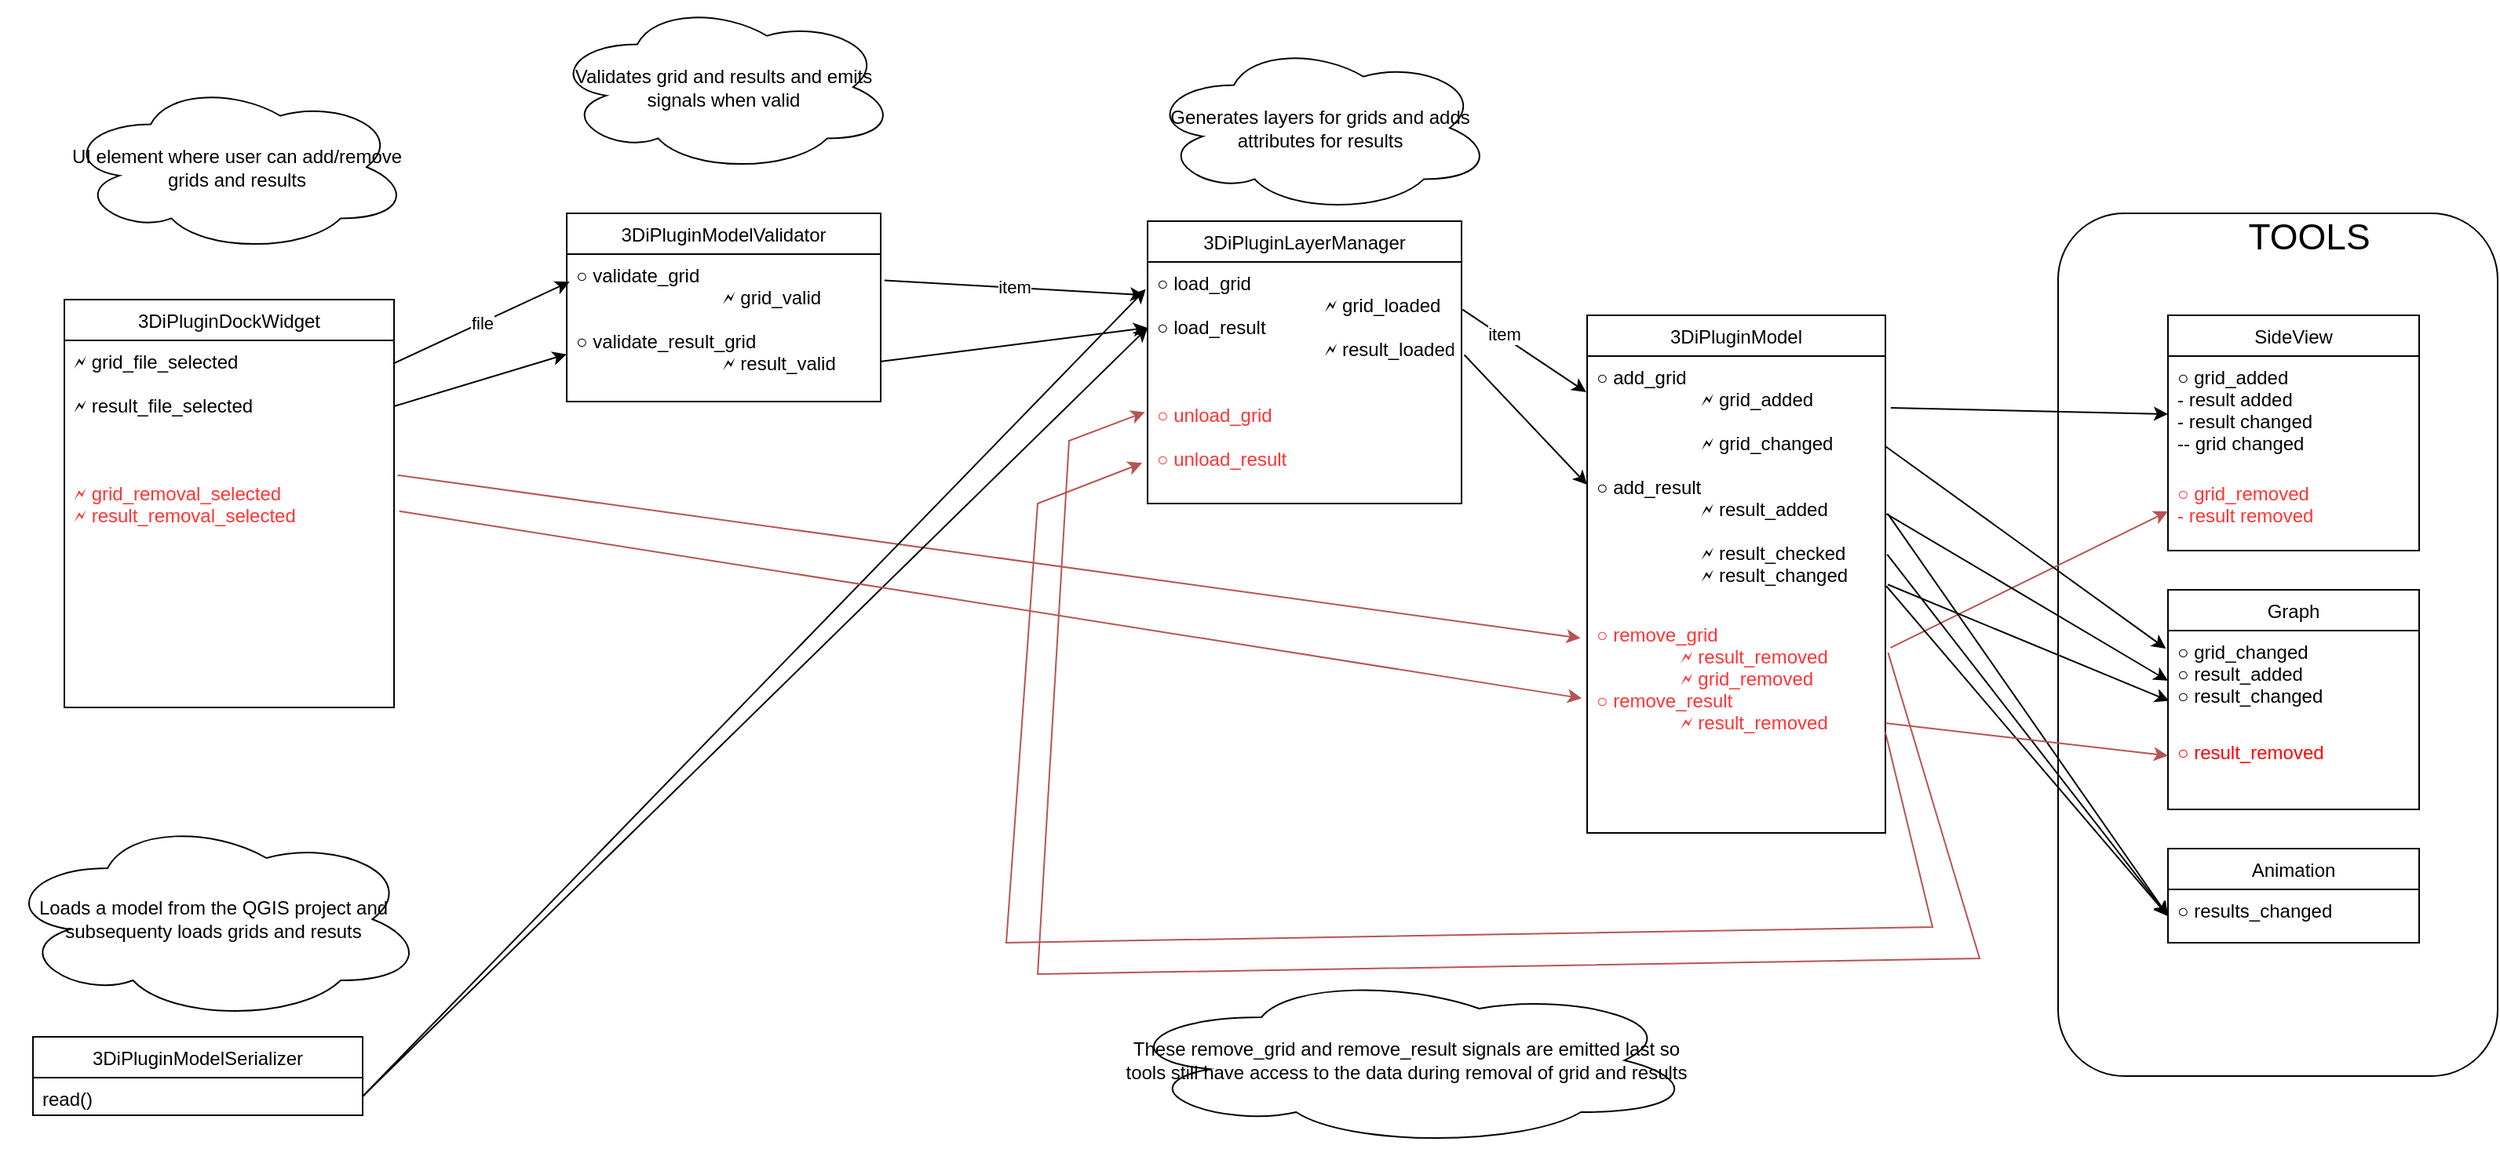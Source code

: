 <mxfile version="21.2.8" type="device">
  <diagram name="Page-1" id="b5b7bab2-c9e2-2cf4-8b2a-24fd1a2a6d21">
    <mxGraphModel dx="1793" dy="1088" grid="1" gridSize="10" guides="1" tooltips="1" connect="1" arrows="1" fold="1" page="1" pageScale="1" pageWidth="827" pageHeight="1169" background="none" math="0" shadow="0">
      <root>
        <mxCell id="0" />
        <mxCell id="1" parent="0" />
        <mxCell id="5HlFLYyAjReFzfFvpWD5-10" value="" style="rounded=1;whiteSpace=wrap;html=1;" parent="1" vertex="1">
          <mxGeometry x="1340" y="205" width="280" height="550" as="geometry" />
        </mxCell>
        <mxCell id="shywv9QNYz3xRIldoQkV-1" value="3DiPluginDockWidget" style="swimlane;fontStyle=0;childLayout=stackLayout;horizontal=1;startSize=26;fillColor=none;horizontalStack=0;resizeParent=1;resizeParentMax=0;resizeLast=0;collapsible=1;marginBottom=0;" parent="1" vertex="1">
          <mxGeometry x="70" y="260" width="210" height="260" as="geometry" />
        </mxCell>
        <mxCell id="shywv9QNYz3xRIldoQkV-2" value="🗲 grid_file_selected&#xa;&#xa;🗲 result_file_selected&#xa;" style="text;strokeColor=none;fillColor=none;align=left;verticalAlign=top;spacingLeft=4;spacingRight=4;overflow=hidden;rotatable=0;points=[[0,0.5],[1,0.5]];portConstraint=eastwest;" parent="shywv9QNYz3xRIldoQkV-1" vertex="1">
          <mxGeometry y="26" width="210" height="84" as="geometry" />
        </mxCell>
        <mxCell id="shywv9QNYz3xRIldoQkV-3" value="🗲 grid_removal_selected&#xa;🗲 result_removal_selected" style="text;strokeColor=none;fillColor=none;align=left;verticalAlign=top;spacingLeft=4;spacingRight=4;overflow=hidden;rotatable=0;points=[[0,0.5],[1,0.5]];portConstraint=eastwest;fontColor=#FF3333;" parent="shywv9QNYz3xRIldoQkV-1" vertex="1">
          <mxGeometry y="110" width="210" height="150" as="geometry" />
        </mxCell>
        <mxCell id="shywv9QNYz3xRIldoQkV-5" value="3DiPluginModel" style="swimlane;fontStyle=0;childLayout=stackLayout;horizontal=1;startSize=26;fillColor=none;horizontalStack=0;resizeParent=1;resizeParentMax=0;resizeLast=0;collapsible=1;marginBottom=0;" parent="1" vertex="1">
          <mxGeometry x="1040" y="270" width="190" height="330" as="geometry" />
        </mxCell>
        <mxCell id="shywv9QNYz3xRIldoQkV-6" value="○ add_grid&#xa;                    🗲 grid_added&#xa;&#xa;                    🗲 grid_changed&#xa;&#xa;○ add_result&#xa;                    🗲 result_added&#xa;&#xa;                    🗲 result_checked&#xa;                    🗲 result_changed&#xa;" style="text;strokeColor=none;fillColor=none;align=left;verticalAlign=top;spacingLeft=4;spacingRight=4;overflow=hidden;rotatable=0;points=[[0,0.5],[1,0.5]];portConstraint=eastwest;" parent="shywv9QNYz3xRIldoQkV-5" vertex="1">
          <mxGeometry y="26" width="190" height="164" as="geometry" />
        </mxCell>
        <mxCell id="shywv9QNYz3xRIldoQkV-7" value="○ remove_grid&#xa;                🗲 result_removed&#xa;                🗲 grid_removed&#xa;○ remove_result&#xa;                🗲 result_removed" style="text;strokeColor=none;fillColor=none;align=left;verticalAlign=top;spacingLeft=4;spacingRight=4;overflow=hidden;rotatable=0;points=[[0,0.5],[1,0.5]];portConstraint=eastwest;fontColor=#FF3333;" parent="shywv9QNYz3xRIldoQkV-5" vertex="1">
          <mxGeometry y="190" width="190" height="140" as="geometry" />
        </mxCell>
        <mxCell id="shywv9QNYz3xRIldoQkV-12" value="3DiPluginLayerManager" style="swimlane;fontStyle=0;childLayout=stackLayout;horizontal=1;startSize=26;fillColor=none;horizontalStack=0;resizeParent=1;resizeParentMax=0;resizeLast=0;collapsible=1;marginBottom=0;" parent="1" vertex="1">
          <mxGeometry x="760" y="210" width="200" height="180" as="geometry" />
        </mxCell>
        <mxCell id="shywv9QNYz3xRIldoQkV-13" value="○ load_grid&#xa;                                🗲 grid_loaded&#xa;○ load_result &#xa;                                🗲 result_loaded" style="text;strokeColor=none;fillColor=none;align=left;verticalAlign=top;spacingLeft=4;spacingRight=4;overflow=hidden;rotatable=0;points=[[0,0.5],[1,0.5]];portConstraint=eastwest;" parent="shywv9QNYz3xRIldoQkV-12" vertex="1">
          <mxGeometry y="26" width="200" height="84" as="geometry" />
        </mxCell>
        <mxCell id="shywv9QNYz3xRIldoQkV-14" value="○ unload_grid&#xa;                            &#xa;○ unload_result&#xa;                            " style="text;strokeColor=none;fillColor=none;align=left;verticalAlign=top;spacingLeft=4;spacingRight=4;overflow=hidden;rotatable=0;points=[[0,0.5],[1,0.5]];portConstraint=eastwest;fontColor=#FF3333;" parent="shywv9QNYz3xRIldoQkV-12" vertex="1">
          <mxGeometry y="110" width="200" height="70" as="geometry" />
        </mxCell>
        <mxCell id="shywv9QNYz3xRIldoQkV-22" value="3DiPluginModelValidator" style="swimlane;fontStyle=0;childLayout=stackLayout;horizontal=1;startSize=26;fillColor=none;horizontalStack=0;resizeParent=1;resizeParentMax=0;resizeLast=0;collapsible=1;marginBottom=0;" parent="1" vertex="1">
          <mxGeometry x="390" y="205" width="200" height="120" as="geometry" />
        </mxCell>
        <mxCell id="shywv9QNYz3xRIldoQkV-23" value="○ validate_grid&#xa;                            🗲 grid_valid&#xa;&#xa;○ validate_result_grid&#xa;                            🗲 result_valid" style="text;strokeColor=none;fillColor=none;align=left;verticalAlign=top;spacingLeft=4;spacingRight=4;overflow=hidden;rotatable=0;points=[[0,0.5],[1,0.5]];portConstraint=eastwest;" parent="shywv9QNYz3xRIldoQkV-22" vertex="1">
          <mxGeometry y="26" width="200" height="94" as="geometry" />
        </mxCell>
        <mxCell id="5HlFLYyAjReFzfFvpWD5-2" value="file" style="endArrow=classic;html=1;rounded=0;exitX=0.997;exitY=0.177;exitDx=0;exitDy=0;entryX=0.009;entryY=0.188;entryDx=0;entryDy=0;exitPerimeter=0;entryPerimeter=0;" parent="1" source="shywv9QNYz3xRIldoQkV-2" target="shywv9QNYz3xRIldoQkV-23" edge="1">
          <mxGeometry width="50" height="50" relative="1" as="geometry">
            <mxPoint x="260" y="440" as="sourcePoint" />
            <mxPoint x="310" y="390" as="targetPoint" />
          </mxGeometry>
        </mxCell>
        <mxCell id="5HlFLYyAjReFzfFvpWD5-3" value="item" style="endArrow=classic;html=1;rounded=0;entryX=-0.01;entryY=0.251;entryDx=0;entryDy=0;exitX=1.012;exitY=0.178;exitDx=0;exitDy=0;exitPerimeter=0;entryPerimeter=0;" parent="1" source="shywv9QNYz3xRIldoQkV-23" target="shywv9QNYz3xRIldoQkV-13" edge="1">
          <mxGeometry width="50" height="50" relative="1" as="geometry">
            <mxPoint x="650" y="440" as="sourcePoint" />
            <mxPoint x="700" y="390" as="targetPoint" />
          </mxGeometry>
        </mxCell>
        <mxCell id="5HlFLYyAjReFzfFvpWD5-4" value="" style="endArrow=classic;html=1;rounded=0;exitX=1.003;exitY=0.361;exitDx=0;exitDy=0;exitPerimeter=0;entryX=-0.003;entryY=0.14;entryDx=0;entryDy=0;entryPerimeter=0;" parent="1" source="shywv9QNYz3xRIldoQkV-13" target="shywv9QNYz3xRIldoQkV-6" edge="1">
          <mxGeometry width="50" height="50" relative="1" as="geometry">
            <mxPoint x="650" y="440" as="sourcePoint" />
            <mxPoint x="700" y="390" as="targetPoint" />
          </mxGeometry>
        </mxCell>
        <mxCell id="5HlFLYyAjReFzfFvpWD5-5" value="item" style="edgeLabel;html=1;align=center;verticalAlign=middle;resizable=0;points=[];" parent="5HlFLYyAjReFzfFvpWD5-4" vertex="1" connectable="0">
          <mxGeometry x="-0.353" y="2" relative="1" as="geometry">
            <mxPoint as="offset" />
          </mxGeometry>
        </mxCell>
        <mxCell id="5HlFLYyAjReFzfFvpWD5-6" value="SideView" style="swimlane;fontStyle=0;childLayout=stackLayout;horizontal=1;startSize=26;fillColor=none;horizontalStack=0;resizeParent=1;resizeParentMax=0;resizeLast=0;collapsible=1;marginBottom=0;" parent="1" vertex="1">
          <mxGeometry x="1410" y="270" width="160" height="150" as="geometry" />
        </mxCell>
        <mxCell id="5HlFLYyAjReFzfFvpWD5-7" value="○ grid_added&#xa;- result added&#xa;- result changed&#xa;-- grid changed&#xa;                    " style="text;strokeColor=none;fillColor=none;align=left;verticalAlign=top;spacingLeft=4;spacingRight=4;overflow=hidden;rotatable=0;points=[[0,0.5],[1,0.5]];portConstraint=eastwest;" parent="5HlFLYyAjReFzfFvpWD5-6" vertex="1">
          <mxGeometry y="26" width="160" height="74" as="geometry" />
        </mxCell>
        <mxCell id="5HlFLYyAjReFzfFvpWD5-8" value="○ grid_removed&#xa;- result removed" style="text;strokeColor=none;fillColor=none;align=left;verticalAlign=top;spacingLeft=4;spacingRight=4;overflow=hidden;rotatable=0;points=[[0,0.5],[1,0.5]];portConstraint=eastwest;fontColor=#FF3333;" parent="5HlFLYyAjReFzfFvpWD5-6" vertex="1">
          <mxGeometry y="100" width="160" height="50" as="geometry" />
        </mxCell>
        <mxCell id="5HlFLYyAjReFzfFvpWD5-12" value="TOOLS" style="text;html=1;strokeColor=none;fillColor=none;align=center;verticalAlign=middle;whiteSpace=wrap;rounded=0;fontSize=23;" parent="1" vertex="1">
          <mxGeometry x="1470" y="205" width="60" height="30" as="geometry" />
        </mxCell>
        <mxCell id="5HlFLYyAjReFzfFvpWD5-13" value="" style="endArrow=classic;html=1;rounded=0;fontSize=23;entryX=0;entryY=0.5;entryDx=0;entryDy=0;exitX=1.018;exitY=0.201;exitDx=0;exitDy=0;exitPerimeter=0;" parent="1" source="shywv9QNYz3xRIldoQkV-6" target="5HlFLYyAjReFzfFvpWD5-7" edge="1">
          <mxGeometry width="50" height="50" relative="1" as="geometry">
            <mxPoint x="1170" y="300" as="sourcePoint" />
            <mxPoint x="1250" y="390" as="targetPoint" />
          </mxGeometry>
        </mxCell>
        <mxCell id="5HlFLYyAjReFzfFvpWD5-14" value="" style="endArrow=classic;html=1;rounded=0;fontSize=23;exitX=1.017;exitY=0.157;exitDx=0;exitDy=0;fillColor=#f8cecc;strokeColor=#b85450;exitPerimeter=0;entryX=0;entryY=0.5;entryDx=0;entryDy=0;" parent="1" source="shywv9QNYz3xRIldoQkV-7" target="5HlFLYyAjReFzfFvpWD5-8" edge="1">
          <mxGeometry width="50" height="50" relative="1" as="geometry">
            <mxPoint x="1200" y="440" as="sourcePoint" />
            <mxPoint x="1250" y="390" as="targetPoint" />
          </mxGeometry>
        </mxCell>
        <mxCell id="5HlFLYyAjReFzfFvpWD5-15" value="Graph" style="swimlane;fontStyle=0;childLayout=stackLayout;horizontal=1;startSize=26;fillColor=none;horizontalStack=0;resizeParent=1;resizeParentMax=0;resizeLast=0;collapsible=1;marginBottom=0;" parent="1" vertex="1">
          <mxGeometry x="1410" y="445" width="160" height="140" as="geometry" />
        </mxCell>
        <mxCell id="5HlFLYyAjReFzfFvpWD5-16" value="○ grid_changed&#xa;○ result_added&#xa;○ result_changed&#xa;&#xa;                  " style="text;strokeColor=none;fillColor=none;align=left;verticalAlign=top;spacingLeft=4;spacingRight=4;overflow=hidden;rotatable=0;points=[[0,0.5],[1,0.5]];portConstraint=eastwest;" parent="5HlFLYyAjReFzfFvpWD5-15" vertex="1">
          <mxGeometry y="26" width="160" height="64" as="geometry" />
        </mxCell>
        <mxCell id="_2caxjIK2GwH3lVGI_GL-5" value="○ result_removed" style="text;strokeColor=none;fillColor=none;align=left;verticalAlign=top;spacingLeft=4;spacingRight=4;overflow=hidden;rotatable=0;points=[[0,0.5],[1,0.5]];portConstraint=eastwest;fontColor=#FF0000;" vertex="1" parent="5HlFLYyAjReFzfFvpWD5-15">
          <mxGeometry y="90" width="160" height="50" as="geometry" />
        </mxCell>
        <mxCell id="5HlFLYyAjReFzfFvpWD5-18" value="" style="endArrow=classic;html=1;rounded=0;fontSize=23;exitX=0.998;exitY=0.349;exitDx=0;exitDy=0;entryX=-0.008;entryY=0.18;entryDx=0;entryDy=0;exitPerimeter=0;entryPerimeter=0;" parent="1" source="shywv9QNYz3xRIldoQkV-6" target="5HlFLYyAjReFzfFvpWD5-16" edge="1">
          <mxGeometry width="50" height="50" relative="1" as="geometry">
            <mxPoint x="1210" y="440" as="sourcePoint" />
            <mxPoint x="1260" y="390" as="targetPoint" />
          </mxGeometry>
        </mxCell>
        <mxCell id="5HlFLYyAjReFzfFvpWD5-19" value="" style="endArrow=classic;html=1;rounded=0;fontSize=23;exitX=1.011;exitY=0.013;exitDx=0;exitDy=0;entryX=-0.022;entryY=0.113;entryDx=0;entryDy=0;entryPerimeter=0;fillColor=#f8cecc;strokeColor=#b85450;exitPerimeter=0;fontStyle=1" parent="1" source="shywv9QNYz3xRIldoQkV-3" target="shywv9QNYz3xRIldoQkV-7" edge="1">
          <mxGeometry width="50" height="50" relative="1" as="geometry">
            <mxPoint x="390" y="440" as="sourcePoint" />
            <mxPoint x="440" y="390" as="targetPoint" />
          </mxGeometry>
        </mxCell>
        <mxCell id="5HlFLYyAjReFzfFvpWD5-21" value="3DiPluginModelSerializer" style="swimlane;fontStyle=0;childLayout=stackLayout;horizontal=1;startSize=26;fillColor=none;horizontalStack=0;resizeParent=1;resizeParentMax=0;resizeLast=0;collapsible=1;marginBottom=0;" parent="1" vertex="1">
          <mxGeometry x="50" y="730" width="210" height="50" as="geometry" />
        </mxCell>
        <mxCell id="5HlFLYyAjReFzfFvpWD5-22" value="read()" style="text;strokeColor=none;fillColor=none;align=left;verticalAlign=top;spacingLeft=4;spacingRight=4;overflow=hidden;rotatable=0;points=[[0,0.5],[1,0.5]];portConstraint=eastwest;" parent="5HlFLYyAjReFzfFvpWD5-21" vertex="1">
          <mxGeometry y="26" width="210" height="24" as="geometry" />
        </mxCell>
        <mxCell id="5HlFLYyAjReFzfFvpWD5-27" value="" style="endArrow=classic;html=1;rounded=0;fontSize=22;exitX=1;exitY=0.5;exitDx=0;exitDy=0;entryX=-0.006;entryY=0.207;entryDx=0;entryDy=0;entryPerimeter=0;" parent="1" source="5HlFLYyAjReFzfFvpWD5-22" target="shywv9QNYz3xRIldoQkV-13" edge="1">
          <mxGeometry width="50" height="50" relative="1" as="geometry">
            <mxPoint x="650" y="490" as="sourcePoint" />
            <mxPoint x="700" y="440" as="targetPoint" />
          </mxGeometry>
        </mxCell>
        <mxCell id="5HlFLYyAjReFzfFvpWD5-30" value="" style="endArrow=classic;html=1;rounded=0;fontSize=21;exitX=1;exitY=0.5;exitDx=0;exitDy=0;entryX=0;entryY=0.679;entryDx=0;entryDy=0;entryPerimeter=0;" parent="1" source="shywv9QNYz3xRIldoQkV-2" target="shywv9QNYz3xRIldoQkV-23" edge="1">
          <mxGeometry width="50" height="50" relative="1" as="geometry">
            <mxPoint x="650" y="490" as="sourcePoint" />
            <mxPoint x="700" y="440" as="targetPoint" />
          </mxGeometry>
        </mxCell>
        <mxCell id="5HlFLYyAjReFzfFvpWD5-31" value="" style="endArrow=classic;html=1;rounded=0;fontSize=21;exitX=0.998;exitY=0.729;exitDx=0;exitDy=0;exitPerimeter=0;entryX=0;entryY=0.5;entryDx=0;entryDy=0;" parent="1" source="shywv9QNYz3xRIldoQkV-23" target="shywv9QNYz3xRIldoQkV-13" edge="1">
          <mxGeometry width="50" height="50" relative="1" as="geometry">
            <mxPoint x="650" y="490" as="sourcePoint" />
            <mxPoint x="700" y="440" as="targetPoint" />
          </mxGeometry>
        </mxCell>
        <mxCell id="5HlFLYyAjReFzfFvpWD5-32" value="" style="endArrow=classic;html=1;rounded=0;fontSize=21;exitX=1;exitY=0.5;exitDx=0;exitDy=0;entryX=0;entryY=0.5;entryDx=0;entryDy=0;" parent="1" source="5HlFLYyAjReFzfFvpWD5-22" target="shywv9QNYz3xRIldoQkV-13" edge="1">
          <mxGeometry width="50" height="50" relative="1" as="geometry">
            <mxPoint x="650" y="490" as="sourcePoint" />
            <mxPoint x="700" y="440" as="targetPoint" />
          </mxGeometry>
        </mxCell>
        <mxCell id="5HlFLYyAjReFzfFvpWD5-33" value="" style="endArrow=classic;html=1;rounded=0;fontSize=21;exitX=1.009;exitY=0.705;exitDx=0;exitDy=0;exitPerimeter=0;entryX=0;entryY=0.5;entryDx=0;entryDy=0;" parent="1" source="shywv9QNYz3xRIldoQkV-13" target="shywv9QNYz3xRIldoQkV-6" edge="1">
          <mxGeometry width="50" height="50" relative="1" as="geometry">
            <mxPoint x="650" y="490" as="sourcePoint" />
            <mxPoint x="700" y="440" as="targetPoint" />
          </mxGeometry>
        </mxCell>
        <mxCell id="5HlFLYyAjReFzfFvpWD5-34" value="Animation" style="swimlane;fontStyle=0;childLayout=stackLayout;horizontal=1;startSize=26;fillColor=none;horizontalStack=0;resizeParent=1;resizeParentMax=0;resizeLast=0;collapsible=1;marginBottom=0;" parent="1" vertex="1">
          <mxGeometry x="1410" y="610" width="160" height="60" as="geometry" />
        </mxCell>
        <mxCell id="5HlFLYyAjReFzfFvpWD5-35" value="○ results_changed&#xa;                   " style="text;strokeColor=none;fillColor=none;align=left;verticalAlign=top;spacingLeft=4;spacingRight=4;overflow=hidden;rotatable=0;points=[[0,0.5],[1,0.5]];portConstraint=eastwest;" parent="5HlFLYyAjReFzfFvpWD5-34" vertex="1">
          <mxGeometry y="26" width="160" height="34" as="geometry" />
        </mxCell>
        <mxCell id="5HlFLYyAjReFzfFvpWD5-37" value="" style="endArrow=classic;html=1;rounded=0;fontSize=21;exitX=1.008;exitY=0.888;exitDx=0;exitDy=0;exitPerimeter=0;entryX=0.005;entryY=0.701;entryDx=0;entryDy=0;entryPerimeter=0;" parent="1" source="shywv9QNYz3xRIldoQkV-6" target="5HlFLYyAjReFzfFvpWD5-16" edge="1">
          <mxGeometry width="50" height="50" relative="1" as="geometry">
            <mxPoint x="1070" y="490" as="sourcePoint" />
            <mxPoint x="1120" y="440" as="targetPoint" />
          </mxGeometry>
        </mxCell>
        <mxCell id="5HlFLYyAjReFzfFvpWD5-39" value="" style="endArrow=classic;html=1;rounded=0;fontSize=21;exitX=1.003;exitY=0.613;exitDx=0;exitDy=0;exitPerimeter=0;entryX=0;entryY=0.5;entryDx=0;entryDy=0;" parent="1" source="shywv9QNYz3xRIldoQkV-6" target="5HlFLYyAjReFzfFvpWD5-16" edge="1">
          <mxGeometry width="50" height="50" relative="1" as="geometry">
            <mxPoint x="1070" y="490" as="sourcePoint" />
            <mxPoint x="1200" y="510" as="targetPoint" />
          </mxGeometry>
        </mxCell>
        <mxCell id="5HlFLYyAjReFzfFvpWD5-40" value="" style="endArrow=classic;html=1;rounded=0;fontSize=21;exitX=1.008;exitY=0.613;exitDx=0;exitDy=0;exitPerimeter=0;entryX=0;entryY=0.5;entryDx=0;entryDy=0;" parent="1" source="shywv9QNYz3xRIldoQkV-6" target="5HlFLYyAjReFzfFvpWD5-35" edge="1">
          <mxGeometry width="50" height="50" relative="1" as="geometry">
            <mxPoint x="1070" y="490" as="sourcePoint" />
            <mxPoint x="1120" y="440" as="targetPoint" />
          </mxGeometry>
        </mxCell>
        <mxCell id="5HlFLYyAjReFzfFvpWD5-41" value="" style="endArrow=classic;html=1;rounded=0;fontSize=21;exitX=1.003;exitY=0.894;exitDx=0;exitDy=0;exitPerimeter=0;entryX=0;entryY=0.5;entryDx=0;entryDy=0;" parent="1" source="shywv9QNYz3xRIldoQkV-6" target="5HlFLYyAjReFzfFvpWD5-35" edge="1">
          <mxGeometry width="50" height="50" relative="1" as="geometry">
            <mxPoint x="1070" y="490" as="sourcePoint" />
            <mxPoint x="1120" y="440" as="targetPoint" />
          </mxGeometry>
        </mxCell>
        <mxCell id="5HlFLYyAjReFzfFvpWD5-42" value="" style="endArrow=classic;html=1;rounded=0;fontSize=21;exitX=1.006;exitY=0.771;exitDx=0;exitDy=0;exitPerimeter=0;entryX=0;entryY=0.5;entryDx=0;entryDy=0;" parent="1" source="shywv9QNYz3xRIldoQkV-6" target="5HlFLYyAjReFzfFvpWD5-35" edge="1">
          <mxGeometry width="50" height="50" relative="1" as="geometry">
            <mxPoint x="1070" y="490" as="sourcePoint" />
            <mxPoint x="1120" y="440" as="targetPoint" />
          </mxGeometry>
        </mxCell>
        <mxCell id="5HlFLYyAjReFzfFvpWD5-43" value="" style="endArrow=classic;html=1;rounded=0;fontSize=21;exitX=1.016;exitY=0.166;exitDx=0;exitDy=0;exitPerimeter=0;fillColor=#f8cecc;strokeColor=#b85450;entryX=-0.018;entryY=0.387;entryDx=0;entryDy=0;entryPerimeter=0;" parent="1" source="shywv9QNYz3xRIldoQkV-3" target="shywv9QNYz3xRIldoQkV-7" edge="1">
          <mxGeometry width="50" height="50" relative="1" as="geometry">
            <mxPoint x="720" y="480" as="sourcePoint" />
            <mxPoint x="1020" y="515" as="targetPoint" />
          </mxGeometry>
        </mxCell>
        <mxCell id="_2caxjIK2GwH3lVGI_GL-1" value="Generates layers for grids and adds attributes for results" style="ellipse;shape=cloud;whiteSpace=wrap;html=1;" vertex="1" parent="1">
          <mxGeometry x="760" y="96" width="220" height="109" as="geometry" />
        </mxCell>
        <mxCell id="_2caxjIK2GwH3lVGI_GL-2" value="Validates grid and results and emits signals when valid" style="ellipse;shape=cloud;whiteSpace=wrap;html=1;" vertex="1" parent="1">
          <mxGeometry x="380" y="70" width="220" height="109" as="geometry" />
        </mxCell>
        <mxCell id="_2caxjIK2GwH3lVGI_GL-3" value="UI element where user can add/remove grids and results" style="ellipse;shape=cloud;whiteSpace=wrap;html=1;" vertex="1" parent="1">
          <mxGeometry x="70" y="121" width="220" height="109" as="geometry" />
        </mxCell>
        <mxCell id="_2caxjIK2GwH3lVGI_GL-4" value="Loads a model from the QGIS project and subsequenty loads grids and resuts" style="ellipse;shape=cloud;whiteSpace=wrap;html=1;" vertex="1" parent="1">
          <mxGeometry x="30" y="590" width="270" height="130" as="geometry" />
        </mxCell>
        <mxCell id="_2caxjIK2GwH3lVGI_GL-6" value="" style="endArrow=classic;html=1;rounded=0;fontSize=23;exitX=1;exitY=0.5;exitDx=0;exitDy=0;fillColor=#f8cecc;strokeColor=#b85450;" edge="1" parent="1" source="shywv9QNYz3xRIldoQkV-7" target="_2caxjIK2GwH3lVGI_GL-5">
          <mxGeometry width="50" height="50" relative="1" as="geometry">
            <mxPoint x="1233" y="492" as="sourcePoint" />
            <mxPoint x="1420" y="405" as="targetPoint" />
          </mxGeometry>
        </mxCell>
        <mxCell id="_2caxjIK2GwH3lVGI_GL-7" value="" style="endArrow=classic;html=1;rounded=0;exitX=1.009;exitY=0.179;exitDx=0;exitDy=0;exitPerimeter=0;entryX=-0.008;entryY=0.167;entryDx=0;entryDy=0;entryPerimeter=0;fillColor=#f8cecc;strokeColor=#b85450;" edge="1" parent="1" source="shywv9QNYz3xRIldoQkV-7" target="shywv9QNYz3xRIldoQkV-14">
          <mxGeometry width="50" height="50" relative="1" as="geometry">
            <mxPoint x="950" y="490" as="sourcePoint" />
            <mxPoint x="1000" y="440" as="targetPoint" />
            <Array as="points">
              <mxPoint x="1290" y="680" />
              <mxPoint x="690" y="690" />
              <mxPoint x="710" y="350" />
            </Array>
          </mxGeometry>
        </mxCell>
        <mxCell id="_2caxjIK2GwH3lVGI_GL-8" value="" style="endArrow=classic;html=1;rounded=0;exitX=1;exitY=0.542;exitDx=0;exitDy=0;exitPerimeter=0;entryX=-0.017;entryY=0.631;entryDx=0;entryDy=0;entryPerimeter=0;fillColor=#f8cecc;strokeColor=#b85450;" edge="1" parent="1" source="shywv9QNYz3xRIldoQkV-7" target="shywv9QNYz3xRIldoQkV-14">
          <mxGeometry width="50" height="50" relative="1" as="geometry">
            <mxPoint x="1242" y="495" as="sourcePoint" />
            <mxPoint x="768" y="342" as="targetPoint" />
            <Array as="points">
              <mxPoint x="1260" y="660" />
              <mxPoint x="670" y="670" />
              <mxPoint x="690" y="390" />
            </Array>
          </mxGeometry>
        </mxCell>
        <mxCell id="_2caxjIK2GwH3lVGI_GL-9" value="These remove_grid and remove_result signals are emitted last so tools still have access to the data during removal of grid and results" style="ellipse;shape=cloud;whiteSpace=wrap;html=1;" vertex="1" parent="1">
          <mxGeometry x="740" y="690" width="370" height="110" as="geometry" />
        </mxCell>
      </root>
    </mxGraphModel>
  </diagram>
</mxfile>
